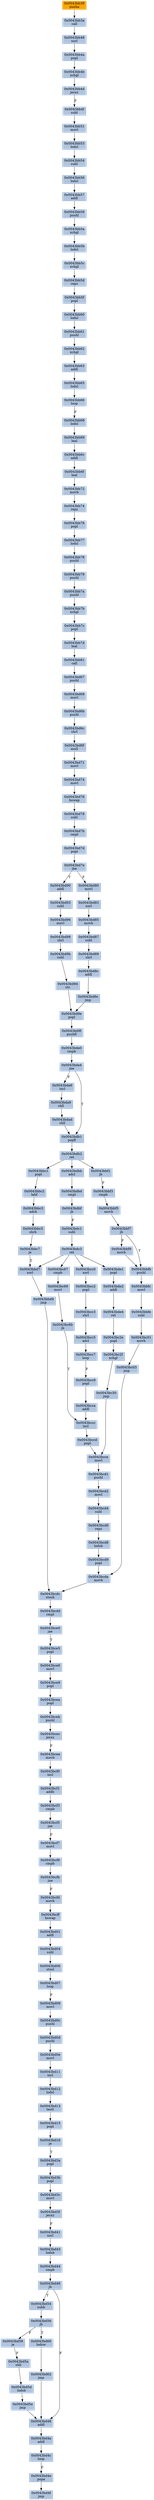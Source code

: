strict digraph G {
	graph [bgcolor=transparent,
		name=G
	];
	node [color=lightsteelblue,
		fillcolor=lightsteelblue,
		shape=rectangle,
		style=filled
	];
	"0x0043bb3a"	[label="0x0043bb3a
call"];
	"0x0043bb48"	[label="0x0043bb48
xorl"];
	"0x0043bb3a" -> "0x0043bb48"	[color="#000000"];
	"0x0043bb7d"	[label="0x0043bb7d
leal"];
	"0x0043bb81"	[label="0x0043bb81
call"];
	"0x0043bb7d" -> "0x0043bb81"	[color="#000000"];
	"0x0043bd96"	[label="0x0043bd96
movl"];
	"0x0043bd98"	[label="0x0043bd98
shrl"];
	"0x0043bd96" -> "0x0043bd98"	[color="#000000"];
	"0x0043bd11"	[label="0x0043bd11
incl"];
	"0x0043bd12"	[label="0x0043bd12
lodsl"];
	"0x0043bd11" -> "0x0043bd12"	[color="#000000"];
	"0x0043bb56"	[label="0x0043bb56
lodsl"];
	"0x0043bb57"	[label="0x0043bb57
addl"];
	"0x0043bb56" -> "0x0043bb57"	[color="#000000"];
	"0x0043bb69"	[label="0x0043bb69
leal"];
	"0x0043bb6c"	[label="0x0043bb6c
addl"];
	"0x0043bb69" -> "0x0043bb6c"	[color="#000000"];
	"0x0043bd87"	[label="0x0043bd87
subl"];
	"0x0043bd89"	[label="0x0043bd89
shrl"];
	"0x0043bd87" -> "0x0043bd89"	[color="#000000"];
	"0x0043bd07"	[label="0x0043bd07
loop"];
	"0x0043bd09"	[label="0x0043bd09
movl"];
	"0x0043bd07" -> "0x0043bd09"	[color="#000000",
		label=F];
	"0x0043bd67"	[label="0x0043bd67
pushl"];
	"0x0043bd68"	[label="0x0043bd68
movl"];
	"0x0043bd67" -> "0x0043bd68"	[color="#000000"];
	"0x0043bd46"	[label="0x0043bd46
jb"];
	"0x0043bd54"	[label="0x0043bd54
subb"];
	"0x0043bd46" -> "0x0043bd54"	[color="#000000",
		label=T];
	"0x0043bd48"	[label="0x0043bd48
addl"];
	"0x0043bd46" -> "0x0043bd48"	[color="#000000",
		label=F];
	"0x0043bce9"	[label="0x0043bce9
popl"];
	"0x0043bcea"	[label="0x0043bcea
popl"];
	"0x0043bce9" -> "0x0043bcea"	[color="#000000"];
	"0x0043bde4"	[label="0x0043bde4
ret"];
	"0x0043bc2e"	[label="0x0043bc2e
popl"];
	"0x0043bde4" -> "0x0043bc2e"	[color="#000000"];
	"0x0043bd74"	[label="0x0043bd74
movl"];
	"0x0043bd76"	[label="0x0043bd76
bswap"];
	"0x0043bd74" -> "0x0043bd76"	[color="#000000"];
	"0x0043bd6b"	[label="0x0043bd6b
pushl"];
	"0x0043bd6c"	[label="0x0043bd6c
shrl"];
	"0x0043bd6b" -> "0x0043bd6c"	[color="#000000"];
	"0x0043bd0c"	[label="0x0043bd0c
pushl"];
	"0x0043bd0d"	[label="0x0043bd0d
pushl"];
	"0x0043bd0c" -> "0x0043bd0d"	[color="#000000"];
	"0x0043bcff"	[label="0x0043bcff
bswap"];
	"0x0043bd01"	[label="0x0043bd01
addl"];
	"0x0043bcff" -> "0x0043bd01"	[color="#000000"];
	"0x0043bb60"	[label="0x0043bb60
lodsl"];
	"0x0043bb61"	[label="0x0043bb61
pushl"];
	"0x0043bb60" -> "0x0043bb61"	[color="#000000"];
	"0x0043bd85"	[label="0x0043bd85
movb"];
	"0x0043bd85" -> "0x0043bd87"	[color="#000000"];
	"0x0043bbd9"	[label="0x0043bbd9
jmp"];
	"0x0043bcdc"	[label="0x0043bcdc
stosb"];
	"0x0043bbd9" -> "0x0043bcdc"	[color="#000000"];
	"0x0043bcdd"	[label="0x0043bcdd
cmpl"];
	"0x0043bcdc" -> "0x0043bcdd"	[color="#000000"];
	"0x0043bce0"	[label="0x0043bce0
jae"];
	"0x0043bcdd" -> "0x0043bce0"	[color="#000000"];
	"0x0043bb79"	[label="0x0043bb79
pushl"];
	"0x0043bb7a"	[label="0x0043bb7a
pushl"];
	"0x0043bb79" -> "0x0043bb7a"	[color="#000000"];
	"0x0043bcfb"	[label="0x0043bcfb
jne"];
	"0x0043bcfd"	[label="0x0043bcfd
movb"];
	"0x0043bcfb" -> "0x0043bcfd"	[color="#000000",
		label=F];
	"0x0043bcd4"	[label="0x0043bcd4
subl"];
	"0x0043bcd6"	[label="0x0043bcd6
repz"];
	"0x0043bcd4" -> "0x0043bcd6"	[color="#000000"];
	"0x0043bde2"	[label="0x0043bde2
addl"];
	"0x0043bde2" -> "0x0043bde4"	[color="#000000"];
	"0x0043bb4a"	[label="0x0043bb4a
popl"];
	"0x0043bb48" -> "0x0043bb4a"	[color="#000000"];
	"0x0043bce5"	[label="0x0043bce5
popl"];
	"0x0043bce0" -> "0x0043bce5"	[color="#000000",
		label=T];
	"0x0043bd62"	[label="0x0043bd62
jmp"];
	"0x0043bd62" -> "0x0043bd48"	[color="#000000"];
	"0x0043bbf5"	[label="0x0043bbf5
movb"];
	"0x0043bbf7"	[label="0x0043bbf7
jb"];
	"0x0043bbf5" -> "0x0043bbf7"	[color="#000000"];
	"0x0043bc69"	[label="0x0043bc69
movl"];
	"0x0043bc6b"	[label="0x0043bc6b
jb"];
	"0x0043bc69" -> "0x0043bc6b"	[color="#000000"];
	"0x0043bcf1"	[label="0x0043bcf1
addb"];
	"0x0043bcf3"	[label="0x0043bcf3
cmpb"];
	"0x0043bcf1" -> "0x0043bcf3"	[color="#000000"];
	"0x0043bb7b"	[label="0x0043bb7b
xchgl"];
	"0x0043bb7a" -> "0x0043bb7b"	[color="#000000"];
	"0x0043bda6"	[label="0x0043bda6
incl"];
	"0x0043bda9"	[label="0x0043bda9
shll"];
	"0x0043bda6" -> "0x0043bda9"	[color="#000000"];
	"0x0043bd4f"	[label="0x0043bd4f
jmp"];
	"0x0043bd3b"	[label="0x0043bd3b
popl"];
	"0x0043bd3c"	[label="0x0043bd3c
movl"];
	"0x0043bd3b" -> "0x0043bd3c"	[color="#000000"];
	"0x0043bb39"	[color=lightgrey,
		fillcolor=orange,
		label="0x0043bb39
pusha"];
	"0x0043bb39" -> "0x0043bb3a"	[color="#000000"];
	"0x0043bdad"	[label="0x0043bdad
shll"];
	"0x0043bdb1"	[label="0x0043bdb1
popfl"];
	"0x0043bdad" -> "0x0043bdb1"	[color="#000000"];
	"0x0043bceb"	[label="0x0043bceb
pushl"];
	"0x0043bcea" -> "0x0043bceb"	[color="#000000"];
	"0x0043bd6f"	[label="0x0043bd6f
mull"];
	"0x0043bd6c" -> "0x0043bd6f"	[color="#000000"];
	"0x0043bbc5"	[label="0x0043bbc5
shrb"];
	"0x0043bbc7"	[label="0x0043bbc7
je"];
	"0x0043bbc5" -> "0x0043bbc7"	[color="#000000"];
	"0x0043bbfe"	[label="0x0043bbfe
subl"];
	"0x0043bc01"	[label="0x0043bc01
movb"];
	"0x0043bbfe" -> "0x0043bc01"	[color="#000000"];
	"0x0043bb77"	[label="0x0043bb77
lodsl"];
	"0x0043bb78"	[label="0x0043bb78
pushl"];
	"0x0043bb77" -> "0x0043bb78"	[color="#000000"];
	"0x0043bd58"	[label="0x0043bd58
je"];
	"0x0043bd5a"	[label="0x0043bd5a
shll"];
	"0x0043bd58" -> "0x0043bd5a"	[color="#000000",
		label=F];
	"0x0043bc03"	[label="0x0043bc03
jmp"];
	"0x0043bc01" -> "0x0043bc03"	[color="#000000"];
	"0x0043bcf7"	[label="0x0043bcf7
movl"];
	"0x0043bcf9"	[label="0x0043bcf9
cmpb"];
	"0x0043bcf7" -> "0x0043bcf9"	[color="#000000"];
	"0x0043bbf9"	[label="0x0043bbf9
movb"];
	"0x0043bbfb"	[label="0x0043bbfb
pushl"];
	"0x0043bbf9" -> "0x0043bbfb"	[color="#000000"];
	"0x0043bdb2"	[label="0x0043bdb2
ret"];
	"0x0043bbc1"	[label="0x0043bbc1
popl"];
	"0x0043bdb2" -> "0x0043bbc1"	[color="#000000"];
	"0x0043bdbb"	[label="0x0043bdbb
adcl"];
	"0x0043bdb2" -> "0x0043bdbb"	[color="#000000"];
	"0x0043bbf1"	[label="0x0043bbf1
jb"];
	"0x0043bdb2" -> "0x0043bbf1"	[color="#000000"];
	"0x0043bdb1" -> "0x0043bdb2"	[color="#000000"];
	"0x0043bccd"	[label="0x0043bccd
popl"];
	"0x0043bcce"	[label="0x0043bcce
movl"];
	"0x0043bccd" -> "0x0043bcce"	[color="#000000"];
	"0x0043bcd9"	[label="0x0043bcd9
popl"];
	"0x0043bcda"	[label="0x0043bcda
movb"];
	"0x0043bcd9" -> "0x0043bcda"	[color="#000000"];
	"0x0043bd7b"	[label="0x0043bd7b
cmpl"];
	"0x0043bd7d"	[label="0x0043bd7d
popl"];
	"0x0043bd7b" -> "0x0043bd7d"	[color="#000000"];
	"0x0043bd15"	[label="0x0043bd15
popl"];
	"0x0043bd16"	[label="0x0043bd16
je"];
	"0x0043bd15" -> "0x0043bd16"	[color="#000000"];
	"0x0043bcd1"	[label="0x0043bcd1
pushl"];
	"0x0043bcce" -> "0x0043bcd1"	[color="#000000"];
	"0x0043bd5d"	[label="0x0043bd5d
lodsb"];
	"0x0043bd5a" -> "0x0043bd5d"	[color="#000000"];
	"0x0043bbc2"	[label="0x0043bbc2
lahf"];
	"0x0043bbc1" -> "0x0043bbc2"	[color="#000000"];
	"0x0043bd4a"	[label="0x0043bd4a
addl"];
	"0x0043bd4c"	[label="0x0043bd4c
loop"];
	"0x0043bd4a" -> "0x0043bd4c"	[color="#000000"];
	"0x0043bda9" -> "0x0043bdad"	[color="#000000"];
	"0x0043bdc1"	[label="0x0043bdc1
subl"];
	"0x0043bdc3"	[label="0x0043bdc3
ret"];
	"0x0043bdc1" -> "0x0043bdc3"	[color="#000000"];
	"0x0043bd68" -> "0x0043bd6b"	[color="#000000"];
	"0x0043bbfc"	[label="0x0043bbfc
movl"];
	"0x0043bbfb" -> "0x0043bbfc"	[color="#000000"];
	"0x0043bd71"	[label="0x0043bd71
movl"];
	"0x0043bd6f" -> "0x0043bd71"	[color="#000000"];
	"0x0043bb65"	[label="0x0043bb65
lodsl"];
	"0x0043bb66"	[label="0x0043bb66
loop"];
	"0x0043bb65" -> "0x0043bb66"	[color="#000000"];
	"0x0043bc30"	[label="0x0043bc30
jmp"];
	"0x0043bc30" -> "0x0043bcce"	[color="#000000"];
	"0x0043bd41"	[label="0x0043bd41
xorl"];
	"0x0043bd43"	[label="0x0043bd43
lodsb"];
	"0x0043bd41" -> "0x0043bd43"	[color="#000000"];
	"0x0043bcee"	[label="0x0043bcee
movb"];
	"0x0043bcf0"	[label="0x0043bcf0
incl"];
	"0x0043bcee" -> "0x0043bcf0"	[color="#000000"];
	"0x0043bb4f"	[label="0x0043bb4f
subl"];
	"0x0043bb51"	[label="0x0043bb51
movl"];
	"0x0043bb4f" -> "0x0043bb51"	[color="#000000"];
	"0x0043bce6"	[label="0x0043bce6
movl"];
	"0x0043bce5" -> "0x0043bce6"	[color="#000000"];
	"0x0043bb59"	[label="0x0043bb59
pushl"];
	"0x0043bb5a"	[label="0x0043bb5a
xchgl"];
	"0x0043bb59" -> "0x0043bb5a"	[color="#000000"];
	"0x0043bd9e"	[label="0x0043bd9e
popl"];
	"0x0043bd9f"	[label="0x0043bd9f
pushfl"];
	"0x0043bd9e" -> "0x0043bd9f"	[color="#000000"];
	"0x0043bd56"	[label="0x0043bd56
jb"];
	"0x0043bd56" -> "0x0043bd58"	[color="#000000",
		label=F];
	"0x0043bd60"	[label="0x0043bd60
lodsw"];
	"0x0043bd56" -> "0x0043bd60"	[color="#000000",
		label=T];
	"0x0043bcd8"	[label="0x0043bcd8
lodsb"];
	"0x0043bcd8" -> "0x0043bcd9"	[color="#000000"];
	"0x0043bc67"	[label="0x0043bc67
cmpb"];
	"0x0043bc67" -> "0x0043bc69"	[color="#000000"];
	"0x0043bdc3" -> "0x0043bc67"	[color="#000000"];
	"0x0043bbd7"	[label="0x0043bbd7
xorl"];
	"0x0043bdc3" -> "0x0043bbd7"	[color="#000000"];
	"0x0043bcc0"	[label="0x0043bcc0
xorl"];
	"0x0043bdc3" -> "0x0043bcc0"	[color="#000000"];
	"0x0043bde1"	[label="0x0043bde1
popl"];
	"0x0043bdc3" -> "0x0043bde1"	[color="#000000"];
	"0x0043bb5b"	[label="0x0043bb5b
lodsl"];
	"0x0043bb5a" -> "0x0043bb5b"	[color="#000000"];
	"0x0043bdbf"	[label="0x0043bdbf
jb"];
	"0x0043bdbf" -> "0x0043bdc1"	[color="#000000",
		label=F];
	"0x0043bd7e"	[label="0x0043bd7e
jbe"];
	"0x0043bd7d" -> "0x0043bd7e"	[color="#000000"];
	"0x0043bb74"	[label="0x0043bb74
repz"];
	"0x0043bb76"	[label="0x0043bb76
popl"];
	"0x0043bb74" -> "0x0043bb76"	[color="#000000"];
	"0x0043bd0e"	[label="0x0043bd0e
movl"];
	"0x0043bd0e" -> "0x0043bd11"	[color="#000000"];
	"0x0043bb57" -> "0x0043bb59"	[color="#000000"];
	"0x0043bcd2"	[label="0x0043bcd2
movl"];
	"0x0043bcd1" -> "0x0043bcd2"	[color="#000000"];
	"0x0043bd44"	[label="0x0043bd44
cmpb"];
	"0x0043bd44" -> "0x0043bd46"	[color="#000000"];
	"0x0043bbd7" -> "0x0043bbd9"	[color="#000000"];
	"0x0043bd3a"	[label="0x0043bd3a
popl"];
	"0x0043bd3a" -> "0x0043bd3b"	[color="#000000"];
	"0x0043bb54"	[label="0x0043bb54
subl"];
	"0x0043bb54" -> "0x0043bb56"	[color="#000000"];
	"0x0043bd9b"	[label="0x0043bd9b
subl"];
	"0x0043bd9d"	[label="0x0043bd9d
stc"];
	"0x0043bd9b" -> "0x0043bd9d"	[color="#000000"];
	"0x0043bb53"	[label="0x0043bb53
lodsl"];
	"0x0043bb51" -> "0x0043bb53"	[color="#000000"];
	"0x0043bda0"	[label="0x0043bda0
cmpb"];
	"0x0043bda4"	[label="0x0043bda4
jne"];
	"0x0043bda0" -> "0x0043bda4"	[color="#000000"];
	"0x0043bcc2"	[label="0x0043bcc2
popl"];
	"0x0043bcc3"	[label="0x0043bcc3
shrl"];
	"0x0043bcc2" -> "0x0043bcc3"	[color="#000000"];
	"0x0043bbf3"	[label="0x0043bbf3
cmpb"];
	"0x0043bbf3" -> "0x0043bbf5"	[color="#000000"];
	"0x0043bb76" -> "0x0043bb77"	[color="#000000"];
	"0x0043bb4d"	[label="0x0043bb4d
jecxz"];
	"0x0043bb4d" -> "0x0043bb4f"	[color="#000000",
		label=F];
	"0x0043bcc7"	[label="0x0043bcc7
loop"];
	"0x0043bcc9"	[label="0x0043bcc9
popl"];
	"0x0043bcc7" -> "0x0043bcc9"	[color="#000000",
		label=F];
	"0x0043bcc5"	[label="0x0043bcc5
adcl"];
	"0x0043bcc3" -> "0x0043bcc5"	[color="#000000"];
	"0x0043bc03" -> "0x0043bcda"	[color="#000000"];
	"0x0043bd60" -> "0x0043bd62"	[color="#000000"];
	"0x0043bd3f"	[label="0x0043bd3f
jecxz"];
	"0x0043bd3f" -> "0x0043bd41"	[color="#000000",
		label=F];
	"0x0043bb4b"	[label="0x0043bb4b
xchgl"];
	"0x0043bb4b" -> "0x0043bb4d"	[color="#000000"];
	"0x0043bcfd" -> "0x0043bcff"	[color="#000000"];
	"0x0043bd90"	[label="0x0043bd90
addl"];
	"0x0043bd7e" -> "0x0043bd90"	[color="#000000",
		label=T];
	"0x0043bd80"	[label="0x0043bd80
movl"];
	"0x0043bd7e" -> "0x0043bd80"	[color="#000000",
		label=F];
	"0x0043bb72"	[label="0x0043bb72
movb"];
	"0x0043bb72" -> "0x0043bb74"	[color="#000000"];
	"0x0043bc2f"	[label="0x0043bc2f
xchgl"];
	"0x0043bc2f" -> "0x0043bc30"	[color="#000000"];
	"0x0043bb78" -> "0x0043bb79"	[color="#000000"];
	"0x0043bbfc" -> "0x0043bbfe"	[color="#000000"];
	"0x0043bd54" -> "0x0043bd56"	[color="#000000"];
	"0x0043bd8c"	[label="0x0043bd8c
addl"];
	"0x0043bd89" -> "0x0043bd8c"	[color="#000000"];
	"0x0043bb62"	[label="0x0043bb62
xchgl"];
	"0x0043bb63"	[label="0x0043bb63
addl"];
	"0x0043bb62" -> "0x0043bb63"	[color="#000000"];
	"0x0043bb4a" -> "0x0043bb4b"	[color="#000000"];
	"0x0043bd71" -> "0x0043bd74"	[color="#000000"];
	"0x0043bcd6" -> "0x0043bcd8"	[color="#000000"];
	"0x0043bcc0" -> "0x0043bcc2"	[color="#000000"];
	"0x0043bcf9" -> "0x0043bcfb"	[color="#000000"];
	"0x0043bd78"	[label="0x0043bd78
subl"];
	"0x0043bd76" -> "0x0043bd78"	[color="#000000"];
	"0x0043bd4e"	[label="0x0043bd4e
popa"];
	"0x0043bd4e" -> "0x0043bd4f"	[color="#000000"];
	"0x0043bd48" -> "0x0043bd4a"	[color="#000000"];
	"0x0043bd5e"	[label="0x0043bd5e
jmp"];
	"0x0043bd5d" -> "0x0043bd5e"	[color="#000000"];
	"0x0043bb68"	[label="0x0043bb68
lodsl"];
	"0x0043bb68" -> "0x0043bb69"	[color="#000000"];
	"0x0043bd83"	[label="0x0043bd83
xorl"];
	"0x0043bd83" -> "0x0043bd85"	[color="#000000"];
	"0x0043bcca"	[label="0x0043bcca
addl"];
	"0x0043bccc"	[label="0x0043bccc
incl"];
	"0x0043bcca" -> "0x0043bccc"	[color="#000000"];
	"0x0043bd0d" -> "0x0043bd0e"	[color="#000000"];
	"0x0043bb7c"	[label="0x0043bb7c
popl"];
	"0x0043bb7b" -> "0x0043bb7c"	[color="#000000"];
	"0x0043bd13"	[label="0x0043bd13
testl"];
	"0x0043bd12" -> "0x0043bd13"	[color="#000000"];
	"0x0043bbc3"	[label="0x0043bbc3
adcb"];
	"0x0043bbc2" -> "0x0043bbc3"	[color="#000000"];
	"0x0043bd4c" -> "0x0043bd4e"	[color="#000000",
		label=F];
	"0x0043bd5e" -> "0x0043bd48"	[color="#000000"];
	"0x0043bb5c"	[label="0x0043bb5c
xchgl"];
	"0x0043bb5b" -> "0x0043bb5c"	[color="#000000"];
	"0x0043bcd2" -> "0x0043bcd4"	[color="#000000"];
	"0x0043bde1" -> "0x0043bde2"	[color="#000000"];
	"0x0043bdbd"	[label="0x0043bdbd
cmpl"];
	"0x0043bdbb" -> "0x0043bdbd"	[color="#000000"];
	"0x0043bce6" -> "0x0043bce9"	[color="#000000"];
	"0x0043bb61" -> "0x0043bb62"	[color="#000000"];
	"0x0043bd93"	[label="0x0043bd93
subl"];
	"0x0043bd93" -> "0x0043bd96"	[color="#000000"];
	"0x0043bbf1" -> "0x0043bbf3"	[color="#000000",
		label=F];
	"0x0043bd43" -> "0x0043bd44"	[color="#000000"];
	"0x0043bd8e"	[label="0x0043bd8e
jmp"];
	"0x0043bd8c" -> "0x0043bd8e"	[color="#000000"];
	"0x0043bd04"	[label="0x0043bd04
subl"];
	"0x0043bd01" -> "0x0043bd04"	[color="#000000"];
	"0x0043bd98" -> "0x0043bd9b"	[color="#000000"];
	"0x0043bda4" -> "0x0043bda6"	[color="#000000",
		label=F];
	"0x0043bda4" -> "0x0043bdb1"	[color="#000000",
		label=T];
	"0x0043bd06"	[label="0x0043bd06
stosl"];
	"0x0043bd04" -> "0x0043bd06"	[color="#000000"];
	"0x0043bcf5"	[label="0x0043bcf5
jae"];
	"0x0043bcf5" -> "0x0043bcf7"	[color="#000000",
		label=F];
	"0x0043bcf3" -> "0x0043bcf5"	[color="#000000"];
	"0x0043bd78" -> "0x0043bd7b"	[color="#000000"];
	"0x0043bc6b" -> "0x0043bccc"	[color="#000000",
		label=T];
	"0x0043bb66" -> "0x0043bb68"	[color="#000000",
		label=F];
	"0x0043bb81" -> "0x0043bd67"	[color="#000000"];
	"0x0043bd90" -> "0x0043bd93"	[color="#000000"];
	"0x0043bcf0" -> "0x0043bcf1"	[color="#000000"];
	"0x0043bb63" -> "0x0043bb65"	[color="#000000"];
	"0x0043bbf7" -> "0x0043bbf9"	[color="#000000",
		label=F];
	"0x0043bbf7" -> "0x0043bbfb"	[color="#000000",
		label=T];
	"0x0043bd09" -> "0x0043bd0c"	[color="#000000"];
	"0x0043bcec"	[label="0x0043bcec
jecxz"];
	"0x0043bceb" -> "0x0043bcec"	[color="#000000"];
	"0x0043bb5d"	[label="0x0043bb5d
repz"];
	"0x0043bb5f"	[label="0x0043bb5f
popl"];
	"0x0043bb5d" -> "0x0043bb5f"	[color="#000000"];
	"0x0043bd9f" -> "0x0043bda0"	[color="#000000"];
	"0x0043bbc3" -> "0x0043bbc5"	[color="#000000"];
	"0x0043bd80" -> "0x0043bd83"	[color="#000000"];
	"0x0043bd9d" -> "0x0043bd9e"	[color="#000000"];
	"0x0043bd06" -> "0x0043bd07"	[color="#000000"];
	"0x0043bd3c" -> "0x0043bd3f"	[color="#000000"];
	"0x0043bcc5" -> "0x0043bcc7"	[color="#000000"];
	"0x0043bb6f"	[label="0x0043bb6f
leal"];
	"0x0043bb6f" -> "0x0043bb72"	[color="#000000"];
	"0x0043bccc" -> "0x0043bccd"	[color="#000000"];
	"0x0043bb5f" -> "0x0043bb60"	[color="#000000"];
	"0x0043bdbd" -> "0x0043bdbf"	[color="#000000"];
	"0x0043bd13" -> "0x0043bd15"	[color="#000000"];
	"0x0043bd8e" -> "0x0043bd9e"	[color="#000000"];
	"0x0043bb53" -> "0x0043bb54"	[color="#000000"];
	"0x0043bb5c" -> "0x0043bb5d"	[color="#000000"];
	"0x0043bb6c" -> "0x0043bb6f"	[color="#000000"];
	"0x0043bd16" -> "0x0043bd3a"	[color="#000000",
		label=T];
	"0x0043bb7c" -> "0x0043bb7d"	[color="#000000"];
	"0x0043bcda" -> "0x0043bcdc"	[color="#000000"];
	"0x0043bbc7" -> "0x0043bbd7"	[color="#000000",
		label=T];
	"0x0043bcec" -> "0x0043bcee"	[color="#000000",
		label=F];
	"0x0043bc2e" -> "0x0043bc2f"	[color="#000000"];
	"0x0043bcc9" -> "0x0043bcca"	[color="#000000"];
}

